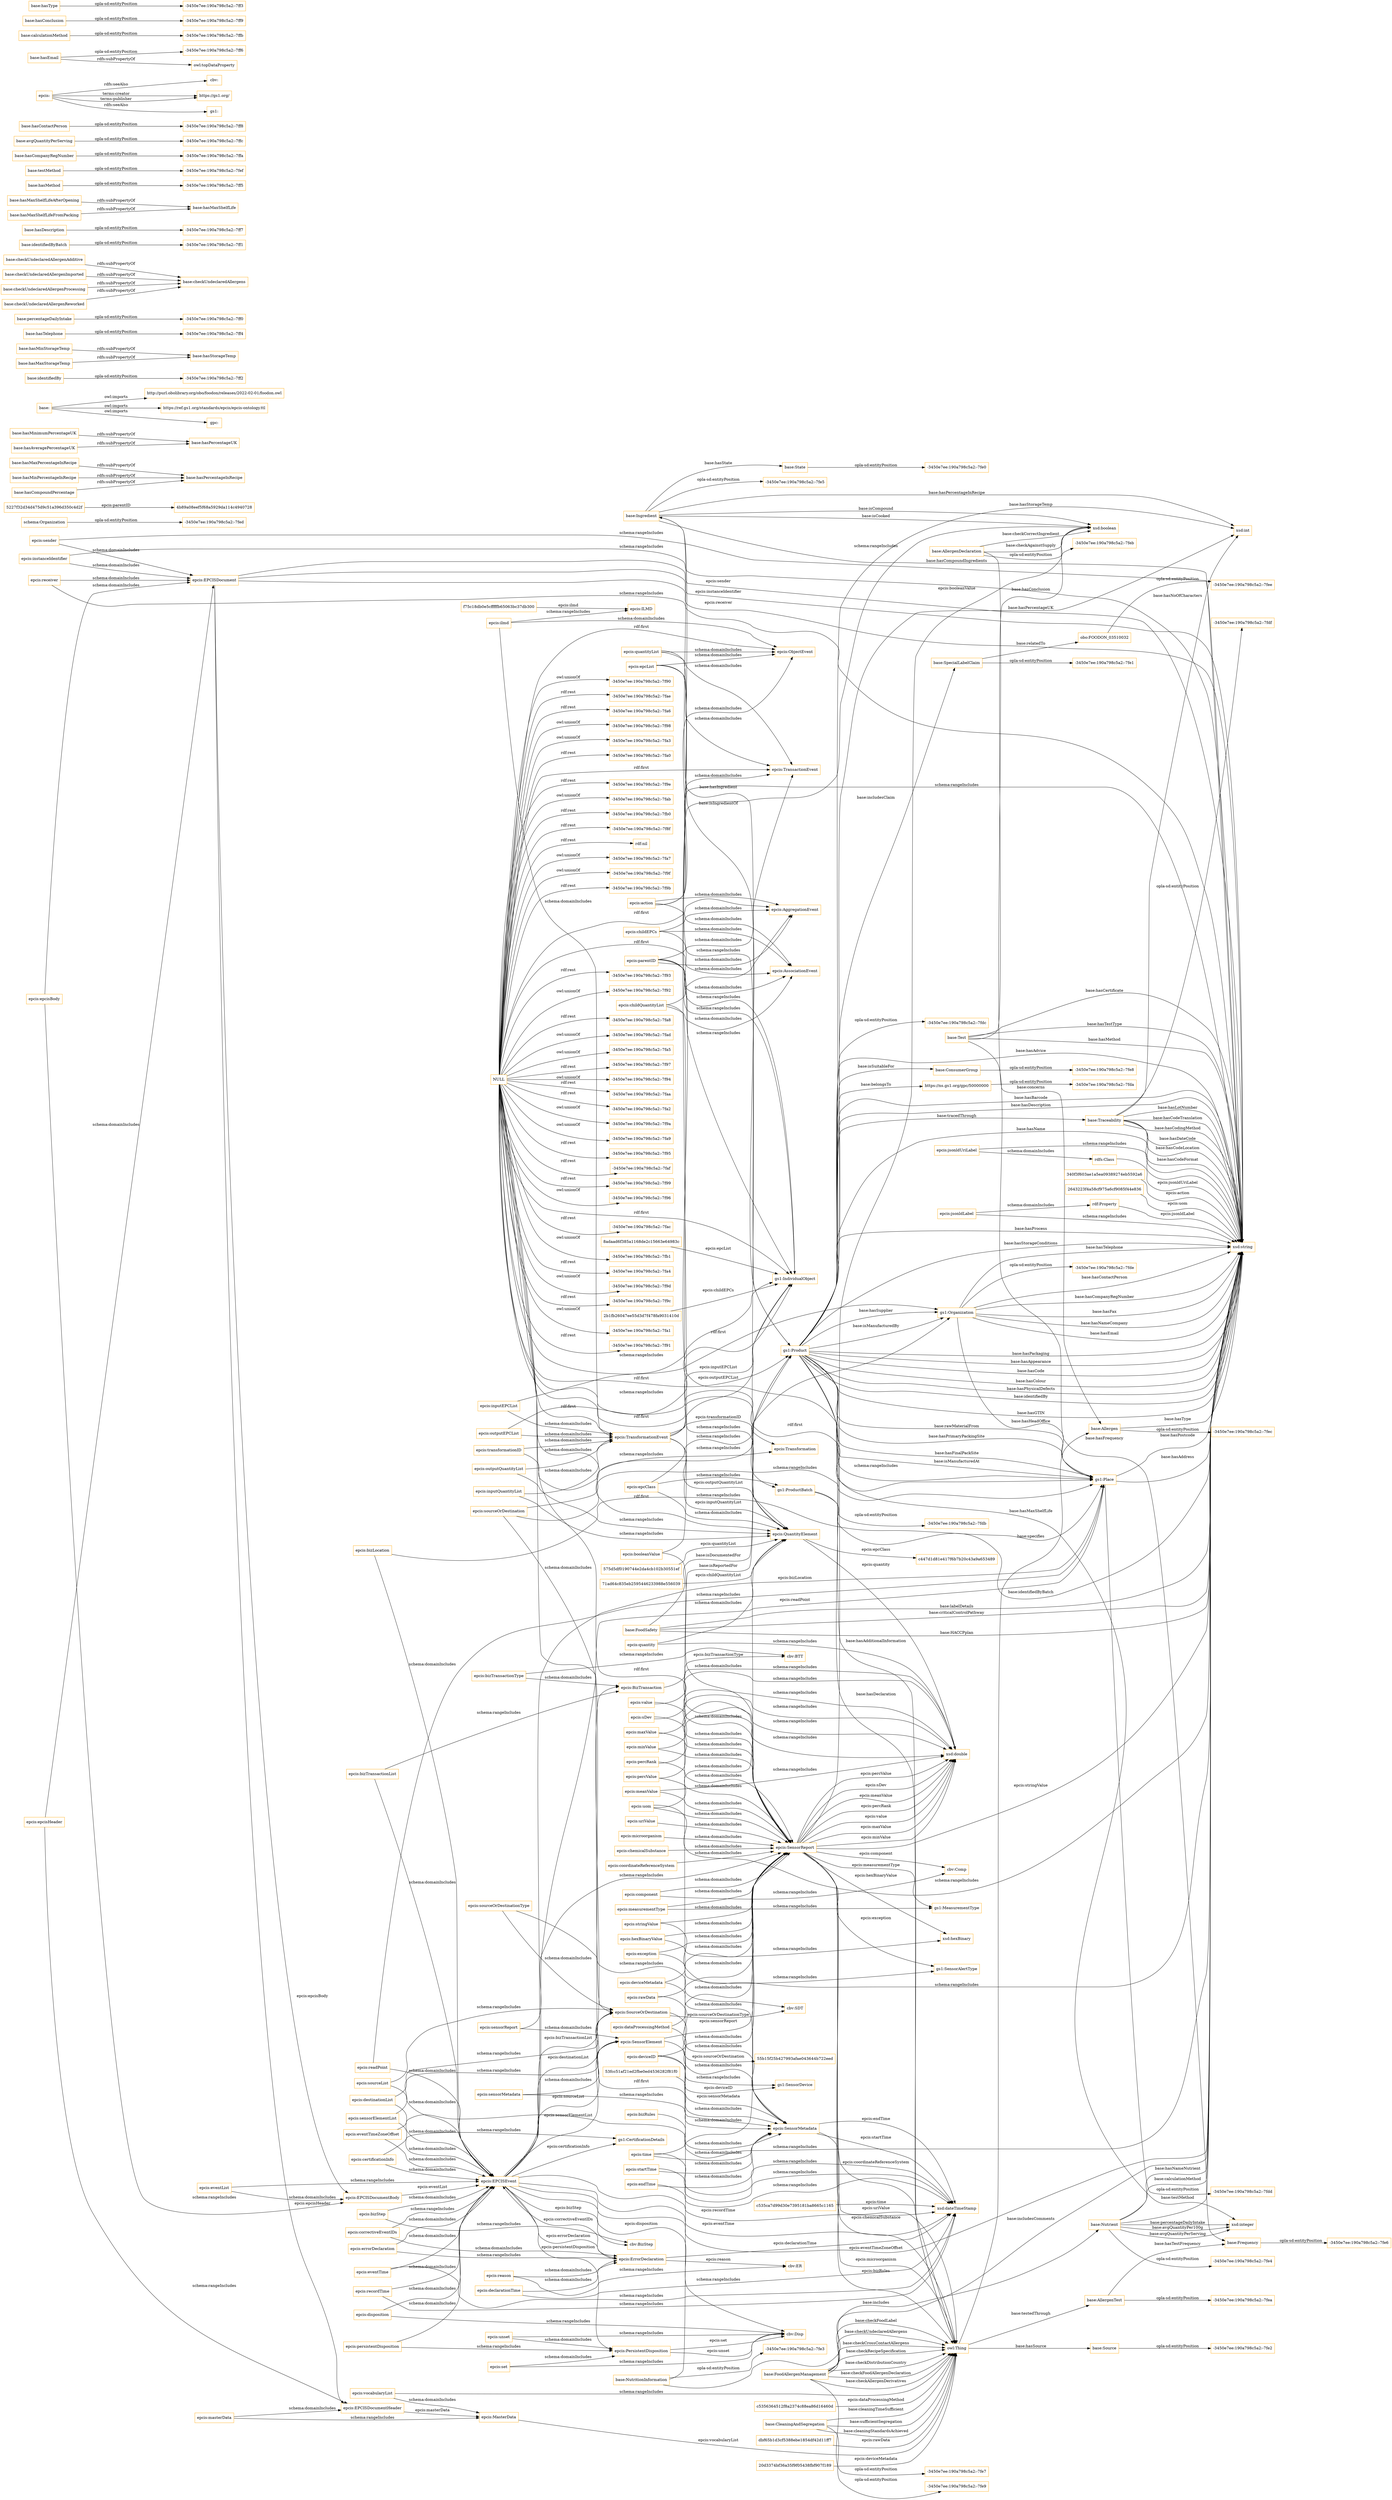digraph ar2dtool_diagram { 
rankdir=LR;
size="1501"
node [shape = rectangle, color="orange"]; "base:Test" "base:Ingredient" "base:Frequency" "base:SpecialLabelClaim" "gs1:Product" "gs1:ProductBatch" "base:Traceability" "base:Allergen" "schema:Organization" "base:NutritionInformation" "base:CleaningAndSegregation" "gs1:Place" "base:State" "base:Nutrient" "base:AllergenDeclaration" "base:Source" "base:FoodSafety" "base:FoodAllergenManagement" "base:ConsumerGroup" "gs1:Organization" "base:AllergenTest" "epcis:QuantityElement" "epcis:AggregationEvent" "8adaad6f385a1168de2c15663e64983c" "epcis:BizTransaction" "f75c18db0e5cfffffb65063bc37db300" "20d3374bf36a35f9f05438fbf907f189" "epcis:SourceOrDestination" "epcis:ErrorDeclaration" "dbf65b1d3cf5388ebe1854df42d11ff7" "epcis:MasterData" "53fcc51af21ed2fbe0ed4536282f81f0" "epcis:ILMD" "epcis:TransformationEvent" "epcis:EPCISDocumentHeader" "epcis:EPCISEvent" "epcis:AssociationEvent" "epcis:TransactionEvent" "epcis:SensorElement" "epcis:ObjectEvent" "c535ca7d99d30e7395181ba8665c1165" "71ad64c835eb2595446233988e556039" "340f3f603ae1a5ea09389274eb5592a6" "epcis:SensorReport" "2643223f4a58cf975a6cf9085f44e836" "55b15f25b427993afae043644b722eed" "c447d1d81e417f6b7b20c43a9a653489" "575d5df0190744e2da4cb102b30551ef" "epcis:Transformation" "4b89a08eef5f68a5929da114c4940728" "5227f32d34d475d9c51a396d350c4d2f" "c5356364512f8a2374c88ea86d16460d" "2b1fb26047ee55d3d7f478fa9031410d" "epcis:EPCISDocument" "epcis:PersistentDisposition" "epcis:SensorMetadata" "epcis:EPCISDocumentBody" ; /*classes style*/
	"epcis:uom" -> "xsd:string" [ label = "schema:rangeIncludes" ];
	"epcis:uom" -> "epcis:QuantityElement" [ label = "schema:domainIncludes" ];
	"epcis:uom" -> "epcis:SensorReport" [ label = "schema:domainIncludes" ];
	"epcis:unset" -> "cbv:Disp" [ label = "schema:rangeIncludes" ];
	"epcis:unset" -> "epcis:PersistentDisposition" [ label = "schema:domainIncludes" ];
	"epcis:sensorMetadata" -> "epcis:SensorMetadata" [ label = "schema:rangeIncludes" ];
	"epcis:sensorMetadata" -> "epcis:SensorElement" [ label = "schema:domainIncludes" ];
	"epcis:epcList" -> "epcis:TransactionEvent" [ label = "schema:domainIncludes" ];
	"epcis:epcList" -> "epcis:ObjectEvent" [ label = "schema:domainIncludes" ];
	"epcis:epcList" -> "gs1:IndividualObject" [ label = "schema:rangeIncludes" ];
	"epcis:sourceOrDestination" -> "gs1:Place" [ label = "schema:rangeIncludes" ];
	"epcis:sourceOrDestination" -> "epcis:SourceOrDestination" [ label = "schema:domainIncludes" ];
	"epcis:sourceOrDestination" -> "gs1:Organization" [ label = "schema:rangeIncludes" ];
	"epcis:eventTime" -> "xsd:dateTimeStamp" [ label = "schema:rangeIncludes" ];
	"epcis:eventTime" -> "epcis:EPCISEvent" [ label = "schema:domainIncludes" ];
	"epcis:quantityList" -> "epcis:ObjectEvent" [ label = "schema:domainIncludes" ];
	"epcis:quantityList" -> "epcis:TransactionEvent" [ label = "schema:domainIncludes" ];
	"epcis:quantityList" -> "epcis:QuantityElement" [ label = "schema:rangeIncludes" ];
	"epcis:receiver" -> "epcis:EPCISDocument" [ label = "schema:domainIncludes" ];
	"epcis:receiver" -> "xsd:string" [ label = "schema:rangeIncludes" ];
	"base:Nutrient" -> "-3450e7ee:190a798c5a2:-7fe4" [ label = "opla-sd:entityPosition" ];
	"epcis:bizTransactionType" -> "epcis:BizTransaction" [ label = "schema:domainIncludes" ];
	"epcis:bizTransactionType" -> "cbv:BTT" [ label = "schema:rangeIncludes" ];
	"epcis:masterData" -> "epcis:EPCISDocumentHeader" [ label = "schema:domainIncludes" ];
	"epcis:masterData" -> "epcis:MasterData" [ label = "schema:rangeIncludes" ];
	"base:hasMaxPercentageInRecipe" -> "base:hasPercentageInRecipe" [ label = "rdfs:subPropertyOf" ];
	"base:hasMinimumPercentageUK" -> "base:hasPercentageUK" [ label = "rdfs:subPropertyOf" ];
	"base:" -> "http://purl.obolibrary.org/obo/foodon/releases/2022-02-01/foodon.owl" [ label = "owl:imports" ];
	"base:" -> "https://ref.gs1.org/standards/epcis/epcis-ontology.ttl" [ label = "owl:imports" ];
	"base:" -> "gpc:" [ label = "owl:imports" ];
	"epcis:booleanValue" -> "epcis:SensorReport" [ label = "schema:domainIncludes" ];
	"epcis:booleanValue" -> "xsd:boolean" [ label = "schema:rangeIncludes" ];
	"base:identifiedBy" -> "-3450e7ee:190a798c5a2:-7ff2" [ label = "opla-sd:entityPosition" ];
	"epcis:quantity" -> "xsd:double" [ label = "schema:rangeIncludes" ];
	"epcis:quantity" -> "epcis:QuantityElement" [ label = "schema:domainIncludes" ];
	"base:hasMinStorageTemp" -> "base:hasStorageTemp" [ label = "rdfs:subPropertyOf" ];
	"base:hasMinPercentageInRecipe" -> "base:hasPercentageInRecipe" [ label = "rdfs:subPropertyOf" ];
	"base:Ingredient" -> "-3450e7ee:190a798c5a2:-7fe5" [ label = "opla-sd:entityPosition" ];
	"epcis:startTime" -> "epcis:SensorMetadata" [ label = "schema:domainIncludes" ];
	"epcis:startTime" -> "xsd:dateTimeStamp" [ label = "schema:rangeIncludes" ];
	"epcis:hexBinaryValue" -> "xsd:hexBinary" [ label = "schema:rangeIncludes" ];
	"epcis:hexBinaryValue" -> "epcis:SensorReport" [ label = "schema:domainIncludes" ];
	"epcis:certificationInfo" -> "gs1:CertificationDetails" [ label = "schema:rangeIncludes" ];
	"epcis:certificationInfo" -> "epcis:EPCISEvent" [ label = "schema:domainIncludes" ];
	"base:FoodAllergenManagement" -> "-3450e7ee:190a798c5a2:-7fe7" [ label = "opla-sd:entityPosition" ];
	"epcis:sourceList" -> "epcis:SourceOrDestination" [ label = "schema:rangeIncludes" ];
	"epcis:sourceList" -> "epcis:EPCISEvent" [ label = "schema:domainIncludes" ];
	"epcis:reason" -> "epcis:ErrorDeclaration" [ label = "schema:domainIncludes" ];
	"epcis:reason" -> "cbv:ER" [ label = "schema:rangeIncludes" ];
	"schema:Organization" -> "-3450e7ee:190a798c5a2:-7fed" [ label = "opla-sd:entityPosition" ];
	"base:hasTelephone" -> "-3450e7ee:190a798c5a2:-7ff4" [ label = "opla-sd:entityPosition" ];
	"base:percentageDailyIntake" -> "-3450e7ee:190a798c5a2:-7ff0" [ label = "opla-sd:entityPosition" ];
	"epcis:parentID" -> "epcis:TransactionEvent" [ label = "schema:domainIncludes" ];
	"epcis:parentID" -> "epcis:AssociationEvent" [ label = "schema:domainIncludes" ];
	"epcis:parentID" -> "gs1:IndividualObject" [ label = "schema:rangeIncludes" ];
	"epcis:parentID" -> "gs1:Place" [ label = "schema:rangeIncludes" ];
	"epcis:parentID" -> "epcis:AggregationEvent" [ label = "schema:domainIncludes" ];
	"epcis:uriValue" -> "epcis:SensorReport" [ label = "schema:domainIncludes" ];
	"epcis:recordTime" -> "epcis:EPCISEvent" [ label = "schema:domainIncludes" ];
	"epcis:recordTime" -> "xsd:dateTimeStamp" [ label = "schema:rangeIncludes" ];
	"epcis:deviceID" -> "gs1:SensorDevice" [ label = "schema:rangeIncludes" ];
	"epcis:deviceID" -> "epcis:SensorMetadata" [ label = "schema:domainIncludes" ];
	"epcis:deviceID" -> "epcis:SensorReport" [ label = "schema:domainIncludes" ];
	"epcis:ilmd" -> "epcis:ObjectEvent" [ label = "schema:domainIncludes" ];
	"epcis:ilmd" -> "epcis:ILMD" [ label = "schema:rangeIncludes" ];
	"epcis:ilmd" -> "epcis:TransformationEvent" [ label = "schema:domainIncludes" ];
	"base:checkUndeclaredAllergenAdditive" -> "base:checkUndeclaredAllergens" [ label = "rdfs:subPropertyOf" ];
	"epcis:bizRules" -> "epcis:SensorMetadata" [ label = "schema:domainIncludes" ];
	"epcis:meanValue" -> "epcis:SensorReport" [ label = "schema:domainIncludes" ];
	"epcis:meanValue" -> "xsd:double" [ label = "schema:rangeIncludes" ];
	"epcis:microorganism" -> "epcis:SensorReport" [ label = "schema:domainIncludes" ];
	"epcis:value" -> "epcis:SensorReport" [ label = "schema:domainIncludes" ];
	"epcis:value" -> "xsd:double" [ label = "schema:rangeIncludes" ];
	"epcis:sender" -> "xsd:string" [ label = "schema:rangeIncludes" ];
	"epcis:sender" -> "epcis:EPCISDocument" [ label = "schema:domainIncludes" ];
	"https://ns.gs1.org/gpc/50000000" -> "-3450e7ee:190a798c5a2:-7fda" [ label = "opla-sd:entityPosition" ];
	"epcis:endTime" -> "epcis:SensorMetadata" [ label = "schema:domainIncludes" ];
	"epcis:endTime" -> "xsd:dateTimeStamp" [ label = "schema:rangeIncludes" ];
	"epcis:sDev" -> "xsd:double" [ label = "schema:rangeIncludes" ];
	"epcis:sDev" -> "epcis:SensorReport" [ label = "schema:domainIncludes" ];
	"epcis:epcisBody" -> "epcis:EPCISDocument" [ label = "schema:domainIncludes" ];
	"epcis:epcisBody" -> "epcis:EPCISDocumentBody" [ label = "schema:rangeIncludes" ];
	"epcis:instanceIdentifier" -> "epcis:EPCISDocument" [ label = "schema:domainIncludes" ];
	"epcis:instanceIdentifier" -> "xsd:string" [ label = "schema:rangeIncludes" ];
	"gs1:Place" -> "-3450e7ee:190a798c5a2:-7fdd" [ label = "opla-sd:entityPosition" ];
	"epcis:exception" -> "gs1:SensorAlertType" [ label = "schema:rangeIncludes" ];
	"epcis:exception" -> "epcis:SensorReport" [ label = "schema:domainIncludes" ];
	"epcis:maxValue" -> "xsd:double" [ label = "schema:rangeIncludes" ];
	"epcis:maxValue" -> "epcis:SensorReport" [ label = "schema:domainIncludes" ];
	"base:AllergenTest" -> "-3450e7ee:190a798c5a2:-7fea" [ label = "opla-sd:entityPosition" ];
	"gs1:ProductBatch" -> "-3450e7ee:190a798c5a2:-7fdb" [ label = "opla-sd:entityPosition" ];
	"epcis:action" -> "xsd:string" [ label = "schema:rangeIncludes" ];
	"epcis:action" -> "epcis:AggregationEvent" [ label = "schema:domainIncludes" ];
	"epcis:action" -> "epcis:AssociationEvent" [ label = "schema:domainIncludes" ];
	"epcis:action" -> "epcis:ObjectEvent" [ label = "schema:domainIncludes" ];
	"epcis:action" -> "epcis:TransactionEvent" [ label = "schema:domainIncludes" ];
	"base:AllergenDeclaration" -> "-3450e7ee:190a798c5a2:-7feb" [ label = "opla-sd:entityPosition" ];
	"epcis:rawData" -> "epcis:SensorReport" [ label = "schema:domainIncludes" ];
	"epcis:rawData" -> "epcis:SensorMetadata" [ label = "schema:domainIncludes" ];
	"epcis:epcClass" -> "epcis:QuantityElement" [ label = "schema:domainIncludes" ];
	"epcis:epcClass" -> "gs1:Product" [ label = "schema:rangeIncludes" ];
	"epcis:epcClass" -> "gs1:ProductBatch" [ label = "schema:rangeIncludes" ];
	"epcis:eventTimeZoneOffset" -> "xsd:string" [ label = "schema:rangeIncludes" ];
	"epcis:eventTimeZoneOffset" -> "epcis:EPCISEvent" [ label = "schema:domainIncludes" ];
	"base:identifiedByBatch" -> "-3450e7ee:190a798c5a2:-7ff1" [ label = "opla-sd:entityPosition" ];
	"epcis:persistentDisposition" -> "epcis:EPCISEvent" [ label = "schema:domainIncludes" ];
	"epcis:persistentDisposition" -> "epcis:PersistentDisposition" [ label = "schema:rangeIncludes" ];
	"base:hasDescription" -> "-3450e7ee:190a798c5a2:-7ff7" [ label = "opla-sd:entityPosition" ];
	"base:hasMaxShelfLifeAfterOpening" -> "base:hasMaxShelfLife" [ label = "rdfs:subPropertyOf" ];
	"epcis:jsonldLabel" -> "rdf:Property" [ label = "schema:domainIncludes" ];
	"epcis:jsonldLabel" -> "xsd:string" [ label = "schema:rangeIncludes" ];
	"epcis:dataProcessingMethod" -> "epcis:SensorReport" [ label = "schema:domainIncludes" ];
	"epcis:dataProcessingMethod" -> "epcis:SensorMetadata" [ label = "schema:domainIncludes" ];
	"base:hasMaxStorageTemp" -> "base:hasStorageTemp" [ label = "rdfs:subPropertyOf" ];
	"epcis:transformationID" -> "epcis:Transformation" [ label = "schema:rangeIncludes" ];
	"epcis:transformationID" -> "epcis:TransformationEvent" [ label = "schema:domainIncludes" ];
	"epcis:epcisHeader" -> "epcis:EPCISDocumentHeader" [ label = "schema:rangeIncludes" ];
	"epcis:epcisHeader" -> "epcis:EPCISDocument" [ label = "schema:domainIncludes" ];
	"epcis:errorDeclaration" -> "epcis:EPCISEvent" [ label = "schema:domainIncludes" ];
	"epcis:errorDeclaration" -> "epcis:ErrorDeclaration" [ label = "schema:rangeIncludes" ];
	"epcis:inputEPCList" -> "gs1:IndividualObject" [ label = "schema:rangeIncludes" ];
	"epcis:inputEPCList" -> "epcis:TransformationEvent" [ label = "schema:domainIncludes" ];
	"base:hasMethod" -> "-3450e7ee:190a798c5a2:-7ff5" [ label = "opla-sd:entityPosition" ];
	"epcis:component" -> "epcis:SensorReport" [ label = "schema:domainIncludes" ];
	"epcis:component" -> "cbv:Comp" [ label = "schema:rangeIncludes" ];
	"epcis:set" -> "epcis:PersistentDisposition" [ label = "schema:domainIncludes" ];
	"epcis:set" -> "cbv:Disp" [ label = "schema:rangeIncludes" ];
	"epcis:outputQuantityList" -> "epcis:TransformationEvent" [ label = "schema:domainIncludes" ];
	"epcis:outputQuantityList" -> "epcis:QuantityElement" [ label = "schema:rangeIncludes" ];
	"epcis:destinationList" -> "epcis:EPCISEvent" [ label = "schema:domainIncludes" ];
	"epcis:destinationList" -> "epcis:SourceOrDestination" [ label = "schema:rangeIncludes" ];
	"base:hasCompoundPercentage" -> "base:hasPercentageInRecipe" [ label = "rdfs:subPropertyOf" ];
	"epcis:deviceMetadata" -> "epcis:SensorReport" [ label = "schema:domainIncludes" ];
	"epcis:deviceMetadata" -> "epcis:SensorMetadata" [ label = "schema:domainIncludes" ];
	"gs1:Organization" -> "-3450e7ee:190a798c5a2:-7fde" [ label = "opla-sd:entityPosition" ];
	"epcis:chemicalSubstance" -> "epcis:SensorReport" [ label = "schema:domainIncludes" ];
	"epcis:sourceOrDestinationType" -> "epcis:SourceOrDestination" [ label = "schema:domainIncludes" ];
	"epcis:sourceOrDestinationType" -> "cbv:SDT" [ label = "schema:rangeIncludes" ];
	"epcis:measurementType" -> "gs1:MeasurementType" [ label = "schema:rangeIncludes" ];
	"epcis:measurementType" -> "epcis:SensorReport" [ label = "schema:domainIncludes" ];
	"epcis:bizLocation" -> "epcis:EPCISEvent" [ label = "schema:domainIncludes" ];
	"epcis:bizLocation" -> "gs1:Place" [ label = "schema:rangeIncludes" ];
	"epcis:outputEPCList" -> "epcis:TransformationEvent" [ label = "schema:domainIncludes" ];
	"epcis:outputEPCList" -> "gs1:IndividualObject" [ label = "schema:rangeIncludes" ];
	"epcis:stringValue" -> "epcis:SensorReport" [ label = "schema:domainIncludes" ];
	"epcis:stringValue" -> "xsd:string" [ label = "schema:rangeIncludes" ];
	"epcis:jsonldUriLabel" -> "xsd:string" [ label = "schema:rangeIncludes" ];
	"epcis:jsonldUriLabel" -> "rdfs:Class" [ label = "schema:domainIncludes" ];
	"base:ConsumerGroup" -> "-3450e7ee:190a798c5a2:-7fe8" [ label = "opla-sd:entityPosition" ];
	"epcis:bizTransactionList" -> "epcis:BizTransaction" [ label = "schema:rangeIncludes" ];
	"epcis:bizTransactionList" -> "epcis:EPCISEvent" [ label = "schema:domainIncludes" ];
	"base:CleaningAndSegregation" -> "-3450e7ee:190a798c5a2:-7fe9" [ label = "opla-sd:entityPosition" ];
	"base:Traceability" -> "-3450e7ee:190a798c5a2:-7fdf" [ label = "opla-sd:entityPosition" ];
	"base:Allergen" -> "-3450e7ee:190a798c5a2:-7fec" [ label = "opla-sd:entityPosition" ];
	"base:Source" -> "-3450e7ee:190a798c5a2:-7fe2" [ label = "opla-sd:entityPosition" ];
	"base:checkUndeclaredAllergenImported" -> "base:checkUndeclaredAllergens" [ label = "rdfs:subPropertyOf" ];
	"epcis:minValue" -> "epcis:SensorReport" [ label = "schema:domainIncludes" ];
	"epcis:minValue" -> "xsd:double" [ label = "schema:rangeIncludes" ];
	"epcis:disposition" -> "cbv:Disp" [ label = "schema:rangeIncludes" ];
	"epcis:disposition" -> "epcis:EPCISEvent" [ label = "schema:domainIncludes" ];
	"base:testMethod" -> "-3450e7ee:190a798c5a2:-7fef" [ label = "opla-sd:entityPosition" ];
	"epcis:sensorElementList" -> "epcis:SensorElement" [ label = "schema:rangeIncludes" ];
	"epcis:sensorElementList" -> "epcis:EPCISEvent" [ label = "schema:domainIncludes" ];
	"base:hasCompanyRegNumber" -> "-3450e7ee:190a798c5a2:-7ffa" [ label = "opla-sd:entityPosition" ];
	"epcis:time" -> "xsd:dateTimeStamp" [ label = "schema:rangeIncludes" ];
	"epcis:time" -> "epcis:SensorReport" [ label = "schema:domainIncludes" ];
	"epcis:time" -> "epcis:SensorMetadata" [ label = "schema:domainIncludes" ];
	"base:avgQuantityPerServing" -> "-3450e7ee:190a798c5a2:-7ffc" [ label = "opla-sd:entityPosition" ];
	"base:State" -> "-3450e7ee:190a798c5a2:-7fe0" [ label = "opla-sd:entityPosition" ];
	"base:SpecialLabelClaim" -> "-3450e7ee:190a798c5a2:-7fe1" [ label = "opla-sd:entityPosition" ];
	"base:checkUndeclaredAllergenProcessing" -> "base:checkUndeclaredAllergens" [ label = "rdfs:subPropertyOf" ];
	"base:hasContactPerson" -> "-3450e7ee:190a798c5a2:-7ff8" [ label = "opla-sd:entityPosition" ];
	"epcis:inputQuantityList" -> "epcis:QuantityElement" [ label = "schema:rangeIncludes" ];
	"epcis:inputQuantityList" -> "epcis:TransformationEvent" [ label = "schema:domainIncludes" ];
	"NULL" -> "-3450e7ee:190a798c5a2:-7fac" [ label = "rdf:rest" ];
	"NULL" -> "-3450e7ee:190a798c5a2:-7fb1" [ label = "owl:unionOf" ];
	"NULL" -> "gs1:IndividualObject" [ label = "rdf:first" ];
	"NULL" -> "-3450e7ee:190a798c5a2:-7fa4" [ label = "rdf:rest" ];
	"NULL" -> "-3450e7ee:190a798c5a2:-7f9d" [ label = "owl:unionOf" ];
	"NULL" -> "gs1:Organization" [ label = "rdf:first" ];
	"NULL" -> "epcis:TransformationEvent" [ label = "rdf:first" ];
	"NULL" -> "epcis:QuantityElement" [ label = "rdf:first" ];
	"NULL" -> "-3450e7ee:190a798c5a2:-7f9c" [ label = "rdf:rest" ];
	"NULL" -> "-3450e7ee:190a798c5a2:-7fa1" [ label = "owl:unionOf" ];
	"NULL" -> "-3450e7ee:190a798c5a2:-7f91" [ label = "rdf:rest" ];
	"NULL" -> "-3450e7ee:190a798c5a2:-7f90" [ label = "owl:unionOf" ];
	"NULL" -> "-3450e7ee:190a798c5a2:-7fae" [ label = "rdf:rest" ];
	"NULL" -> "-3450e7ee:190a798c5a2:-7fa6" [ label = "rdf:rest" ];
	"NULL" -> "-3450e7ee:190a798c5a2:-7f98" [ label = "owl:unionOf" ];
	"NULL" -> "-3450e7ee:190a798c5a2:-7fa3" [ label = "owl:unionOf" ];
	"NULL" -> "-3450e7ee:190a798c5a2:-7fa0" [ label = "rdf:rest" ];
	"NULL" -> "epcis:ObjectEvent" [ label = "rdf:first" ];
	"NULL" -> "epcis:SensorReport" [ label = "rdf:first" ];
	"NULL" -> "-3450e7ee:190a798c5a2:-7f9e" [ label = "rdf:rest" ];
	"NULL" -> "-3450e7ee:190a798c5a2:-7fab" [ label = "owl:unionOf" ];
	"NULL" -> "-3450e7ee:190a798c5a2:-7fb0" [ label = "rdf:rest" ];
	"NULL" -> "-3450e7ee:190a798c5a2:-7f8f" [ label = "rdf:rest" ];
	"NULL" -> "rdf:nil" [ label = "rdf:rest" ];
	"NULL" -> "gs1:Place" [ label = "rdf:first" ];
	"NULL" -> "-3450e7ee:190a798c5a2:-7fa7" [ label = "owl:unionOf" ];
	"NULL" -> "-3450e7ee:190a798c5a2:-7f9f" [ label = "owl:unionOf" ];
	"NULL" -> "-3450e7ee:190a798c5a2:-7f9b" [ label = "rdf:rest" ];
	"NULL" -> "-3450e7ee:190a798c5a2:-7f93" [ label = "rdf:rest" ];
	"NULL" -> "-3450e7ee:190a798c5a2:-7f92" [ label = "owl:unionOf" ];
	"NULL" -> "-3450e7ee:190a798c5a2:-7fa8" [ label = "rdf:rest" ];
	"NULL" -> "-3450e7ee:190a798c5a2:-7fad" [ label = "owl:unionOf" ];
	"NULL" -> "epcis:TransactionEvent" [ label = "rdf:first" ];
	"NULL" -> "-3450e7ee:190a798c5a2:-7fa5" [ label = "owl:unionOf" ];
	"NULL" -> "-3450e7ee:190a798c5a2:-7f97" [ label = "rdf:rest" ];
	"NULL" -> "-3450e7ee:190a798c5a2:-7f94" [ label = "owl:unionOf" ];
	"NULL" -> "gs1:Product" [ label = "rdf:first" ];
	"NULL" -> "-3450e7ee:190a798c5a2:-7faa" [ label = "rdf:rest" ];
	"NULL" -> "-3450e7ee:190a798c5a2:-7fa2" [ label = "rdf:rest" ];
	"NULL" -> "epcis:SensorMetadata" [ label = "rdf:first" ];
	"NULL" -> "gs1:ProductBatch" [ label = "rdf:first" ];
	"NULL" -> "epcis:AggregationEvent" [ label = "rdf:first" ];
	"NULL" -> "-3450e7ee:190a798c5a2:-7f9a" [ label = "owl:unionOf" ];
	"NULL" -> "-3450e7ee:190a798c5a2:-7fa9" [ label = "owl:unionOf" ];
	"NULL" -> "-3450e7ee:190a798c5a2:-7f95" [ label = "rdf:rest" ];
	"NULL" -> "epcis:AssociationEvent" [ label = "rdf:first" ];
	"NULL" -> "-3450e7ee:190a798c5a2:-7faf" [ label = "rdf:rest" ];
	"NULL" -> "-3450e7ee:190a798c5a2:-7f99" [ label = "rdf:rest" ];
	"NULL" -> "-3450e7ee:190a798c5a2:-7f96" [ label = "owl:unionOf" ];
	"epcis:" -> "cbv:" [ label = "rdfs:seeAlso" ];
	"epcis:" -> "https://gs1.org/" [ label = "terms:creator" ];
	"epcis:" -> "gs1:" [ label = "rdfs:seeAlso" ];
	"epcis:" -> "https://gs1.org/" [ label = "terms:publisher" ];
	"epcis:correctiveEventIDs" -> "epcis:ErrorDeclaration" [ label = "schema:domainIncludes" ];
	"epcis:correctiveEventIDs" -> "epcis:EPCISEvent" [ label = "schema:rangeIncludes" ];
	"epcis:readPoint" -> "gs1:Place" [ label = "schema:rangeIncludes" ];
	"epcis:readPoint" -> "epcis:EPCISEvent" [ label = "schema:domainIncludes" ];
	"obo:FOODON_03510032" -> "-3450e7ee:190a798c5a2:-7fee" [ label = "opla-sd:entityPosition" ];
	"base:hasAveragePercentageUK" -> "base:hasPercentageUK" [ label = "rdfs:subPropertyOf" ];
	"gs1:Product" -> "-3450e7ee:190a798c5a2:-7fdc" [ label = "opla-sd:entityPosition" ];
	"base:Frequency" -> "-3450e7ee:190a798c5a2:-7fe6" [ label = "opla-sd:entityPosition" ];
	"epcis:coordinateReferenceSystem" -> "epcis:SensorReport" [ label = "schema:domainIncludes" ];
	"base:checkUndeclaredAllergenReworked" -> "base:checkUndeclaredAllergens" [ label = "rdfs:subPropertyOf" ];
	"base:hasEmail" -> "-3450e7ee:190a798c5a2:-7ff6" [ label = "opla-sd:entityPosition" ];
	"base:hasEmail" -> "owl:topDataProperty" [ label = "rdfs:subPropertyOf" ];
	"base:calculationMethod" -> "-3450e7ee:190a798c5a2:-7ffb" [ label = "opla-sd:entityPosition" ];
	"base:hasConclusion" -> "-3450e7ee:190a798c5a2:-7ff9" [ label = "opla-sd:entityPosition" ];
	"epcis:percRank" -> "xsd:double" [ label = "schema:rangeIncludes" ];
	"epcis:percRank" -> "epcis:SensorReport" [ label = "schema:domainIncludes" ];
	"epcis:percValue" -> "xsd:double" [ label = "schema:rangeIncludes" ];
	"epcis:percValue" -> "epcis:SensorReport" [ label = "schema:domainIncludes" ];
	"epcis:eventList" -> "epcis:EPCISEvent" [ label = "schema:rangeIncludes" ];
	"epcis:eventList" -> "epcis:EPCISDocumentBody" [ label = "schema:domainIncludes" ];
	"base:NutritionInformation" -> "-3450e7ee:190a798c5a2:-7fe3" [ label = "opla-sd:entityPosition" ];
	"epcis:declarationTime" -> "epcis:ErrorDeclaration" [ label = "schema:domainIncludes" ];
	"epcis:declarationTime" -> "xsd:dateTimeStamp" [ label = "schema:rangeIncludes" ];
	"base:hasType" -> "-3450e7ee:190a798c5a2:-7ff3" [ label = "opla-sd:entityPosition" ];
	"epcis:bizStep" -> "epcis:EPCISEvent" [ label = "schema:domainIncludes" ];
	"epcis:bizStep" -> "cbv:BizStep" [ label = "schema:rangeIncludes" ];
	"epcis:childQuantityList" -> "epcis:AggregationEvent" [ label = "schema:domainIncludes" ];
	"epcis:childQuantityList" -> "epcis:QuantityElement" [ label = "schema:rangeIncludes" ];
	"epcis:childQuantityList" -> "epcis:AssociationEvent" [ label = "schema:domainIncludes" ];
	"epcis:sensorReport" -> "epcis:SensorElement" [ label = "schema:domainIncludes" ];
	"epcis:sensorReport" -> "epcis:SensorReport" [ label = "schema:rangeIncludes" ];
	"epcis:vocabularyList" -> "epcis:MasterData" [ label = "schema:domainIncludes" ];
	"epcis:vocabularyList" -> "owl:Thing" [ label = "schema:rangeIncludes" ];
	"epcis:childEPCs" -> "gs1:IndividualObject" [ label = "schema:rangeIncludes" ];
	"epcis:childEPCs" -> "epcis:AggregationEvent" [ label = "schema:domainIncludes" ];
	"epcis:childEPCs" -> "epcis:AssociationEvent" [ label = "schema:domainIncludes" ];
	"base:hasMaxShelfLifeFromPacking" -> "base:hasMaxShelfLife" [ label = "rdfs:subPropertyOf" ];
	"5227f32d34d475d9c51a396d350c4d2f" -> "4b89a08eef5f68a5929da114c4940728" [ label = "epcis:parentID" ];
	"base:Nutrient" -> "xsd:integer" [ label = "base:avgQuantityPer100g" ];
	"gs1:Product" -> "base:ConsumerGroup" [ label = "base:isSuitableFor" ];
	"epcis:SensorReport" -> "xsd:double" [ label = "epcis:percValue" ];
	"gs1:Product" -> "xsd:string" [ label = "base:hasName" ];
	"owl:Thing" -> "base:AllergenTest" [ label = "base:testedThrough" ];
	"base:FoodAllergenManagement" -> "owl:Thing" [ label = "base:checkRecipeSpecification" ];
	"epcis:TransformationEvent" -> "gs1:IndividualObject" [ label = "epcis:outputEPCList" ];
	"epcis:SensorReport" -> "gs1:SensorAlertType" [ label = "epcis:exception" ];
	"gs1:Product" -> "gs1:Place" [ label = "base:isManufacturedAt" ];
	"epcis:EPCISDocument" -> "epcis:EPCISDocumentHeader" [ label = "epcis:epcisHeader" ];
	"epcis:EPCISEvent" -> "xsd:dateTimeStamp" [ label = "epcis:recordTime" ];
	"epcis:TransformationEvent" -> "epcis:Transformation" [ label = "epcis:transformationID" ];
	"rdf:Property" -> "xsd:string" [ label = "epcis:jsonldLabel" ];
	"base:NutritionInformation" -> "gs1:Product" [ label = "base:isReportedFor" ];
	"epcis:PersistentDisposition" -> "cbv:Disp" [ label = "epcis:unset" ];
	"base:CleaningAndSegregation" -> "owl:Thing" [ label = "base:cleaningStandardsAchieved" ];
	"gs1:Product" -> "base:Traceability" [ label = "base:tracedThrough" ];
	"base:Traceability" -> "xsd:string" [ label = "base:hasCodeLocation" ];
	"epcis:SensorReport" -> "xsd:string" [ label = "epcis:stringValue" ];
	"epcis:SensorReport" -> "xsd:double" [ label = "epcis:sDev" ];
	"base:CleaningAndSegregation" -> "owl:Thing" [ label = "base:cleaningTimeSufficient" ];
	"gs1:Product" -> "gs1:Organization" [ label = "base:isManufacturedBy" ];
	"gs1:Organization" -> "xsd:string" [ label = "base:hasCompanyRegNumber" ];
	"base:Traceability" -> "xsd:int" [ label = "base:hasNoOfCharacters" ];
	"base:Test" -> "xsd:string" [ label = "base:hasMethod" ];
	"epcis:EPCISEvent" -> "gs1:Place" [ label = "epcis:bizLocation" ];
	"epcis:SensorReport" -> "xsd:double" [ label = "epcis:meanValue" ];
	"base:FoodAllergenManagement" -> "owl:Thing" [ label = "base:checkDistributionCountry" ];
	"epcis:EPCISEvent" -> "epcis:SourceOrDestination" [ label = "epcis:destinationList" ];
	"epcis:SensorReport" -> "owl:Thing" [ label = "epcis:coordinateReferenceSystem" ];
	"base:FoodSafety" -> "xsd:string" [ label = "base:labelDetails" ];
	"epcis:QuantityElement" -> "xsd:double" [ label = "epcis:quantity" ];
	"epcis:PersistentDisposition" -> "cbv:Disp" [ label = "epcis:set" ];
	"base:Nutrient" -> "xsd:string" [ label = "base:calculationMethod" ];
	"gs1:Organization" -> "xsd:string" [ label = "base:hasFax" ];
	"base:Test" -> "xsd:string" [ label = "base:hasCertificate" ];
	"epcis:EPCISDocument" -> "xsd:string" [ label = "epcis:instanceIdentifier" ];
	"epcis:EPCISEvent" -> "gs1:Place" [ label = "epcis:readPoint" ];
	"epcis:SensorElement" -> "epcis:SensorMetadata" [ label = "epcis:sensorMetadata" ];
	"epcis:EPCISEvent" -> "xsd:string" [ label = "epcis:eventTimeZoneOffset" ];
	"epcis:SensorElement" -> "epcis:SensorReport" [ label = "epcis:sensorReport" ];
	"epcis:EPCISDocumentHeader" -> "epcis:MasterData" [ label = "epcis:masterData" ];
	"base:CleaningAndSegregation" -> "owl:Thing" [ label = "base:sufficientSegregation" ];
	"gs1:Product" -> "xsd:string" [ label = "base:hasProcess" ];
	"base:AllergenDeclaration" -> "xsd:boolean" [ label = "base:checkCorrectIngredient" ];
	"base:NutritionInformation" -> "base:Nutrient" [ label = "base:includes" ];
	"epcis:EPCISDocument" -> "epcis:EPCISDocumentBody" [ label = "epcis:epcisBody" ];
	"base:Ingredient" -> "xsd:string" [ label = "base:hasCompoundIngredients" ];
	"epcis:SensorMetadata" -> "xsd:dateTimeStamp" [ label = "epcis:startTime" ];
	"rdfs:Class" -> "xsd:string" [ label = "epcis:jsonldUriLabel" ];
	"epcis:MasterData" -> "owl:Thing" [ label = "epcis:vocabularyList" ];
	"gs1:Product" -> "gs1:Place" [ label = "base:rawMaterialFrom" ];
	"gs1:Product" -> "xsd:string" [ label = "base:hasStorageConditions" ];
	"gs1:Product" -> "xsd:integer" [ label = "base:hasMaxShelfLife" ];
	"epcis:BizTransaction" -> "cbv:BTT" [ label = "epcis:bizTransactionType" ];
	"base:Traceability" -> "xsd:string" [ label = "base:hasCodeFormat" ];
	"base:Nutrient" -> "xsd:integer" [ label = "base:avgQuantityPerServing" ];
	"gs1:Product" -> "xsd:int" [ label = "base:hasStorageTemp" ];
	"epcis:EPCISEvent" -> "xsd:dateTimeStamp" [ label = "epcis:eventTime" ];
	"epcis:QuantityElement" -> "c447d1d81e417f6b7b20c43a9a653489" [ label = "epcis:epcClass" ];
	"base:AllergenDeclaration" -> "base:Allergen" [ label = "base:concerns" ];
	"epcis:EPCISEvent" -> "cbv:Disp" [ label = "epcis:disposition" ];
	"epcis:EPCISDocument" -> "xsd:string" [ label = "epcis:receiver" ];
	"gs1:Product" -> "xsd:string" [ label = "base:hasPackaging" ];
	"base:Allergen" -> "xsd:string" [ label = "base:hasType" ];
	"base:AllergenTest" -> "base:Frequency" [ label = "base:hasTestFrequency" ];
	"base:FoodAllergenManagement" -> "owl:Thing" [ label = "base:checkFoodAllergenDeclaration" ];
	"base:FoodAllergenManagement" -> "owl:Thing" [ label = "base:checkAllergenDerivatives" ];
	"base:Ingredient" -> "gs1:Product" [ label = "base:IsIngredientOf" ];
	"epcis:SensorReport" -> "xsd:double" [ label = "epcis:percRank" ];
	"f75c18db0e5cfffffb65063bc37db300" -> "epcis:ILMD" [ label = "epcis:ilmd" ];
	"owl:Thing" -> "base:Allergen" [ label = "base:specifies" ];
	"epcis:SourceOrDestination" -> "55b15f25b427993afae043644b722eed" [ label = "epcis:sourceOrDestination" ];
	"epcis:SensorReport" -> "owl:Thing" [ label = "epcis:chemicalSubstance" ];
	"base:Ingredient" -> "xsd:boolean" [ label = "base:isCompound" ];
	"epcis:SensorReport" -> "xsd:hexBinary" [ label = "epcis:hexBinaryValue" ];
	"base:Nutrient" -> "xsd:integer" [ label = "base:percentageDailyIntake" ];
	"gs1:Product" -> "xsd:string" [ label = "base:hasAppearance" ];
	"gs1:Organization" -> "xsd:string" [ label = "base:hasNameCompany" ];
	"gs1:Organization" -> "xsd:string" [ label = "base:hasEmail" ];
	"gs1:Organization" -> "xsd:string" [ label = "base:hasTelephone" ];
	"base:Ingredient" -> "xsd:int" [ label = "base:hasPercentageInRecipe" ];
	"epcis:SensorReport" -> "xsd:boolean" [ label = "epcis:booleanValue" ];
	"epcis:TransformationEvent" -> "epcis:QuantityElement" [ label = "epcis:inputQuantityList" ];
	"base:FoodSafety" -> "xsd:string" [ label = "base:criticalControlPathway" ];
	"epcis:EPCISDocumentBody" -> "epcis:EPCISEvent" [ label = "epcis:eventList" ];
	"base:Ingredient" -> "xsd:boolean" [ label = "base:isCooked" ];
	"base:Test" -> "xsd:boolean" [ label = "base:hasConclusion" ];
	"gs1:Product" -> "owl:Thing" [ label = "base:hasDeclaration" ];
	"gs1:Product" -> "gs1:Place" [ label = "base:hasPrimaryPackingSite" ];
	"gs1:Product" -> "xsd:string" [ label = "base:hasCode" ];
	"epcis:TransformationEvent" -> "epcis:QuantityElement" [ label = "epcis:outputQuantityList" ];
	"53fcc51af21ed2fbe0ed4536282f81f0" -> "gs1:SensorDevice" [ label = "epcis:deviceID" ];
	"20d3374bf36a35f9f05438fbf907f189" -> "owl:Thing" [ label = "epcis:deviceMetadata" ];
	"base:FoodAllergenManagement" -> "owl:Thing" [ label = "base:checkFoodLabel" ];
	"base:Traceability" -> "xsd:string" [ label = "base:hasLotNumber" ];
	"base:Ingredient" -> "base:State" [ label = "base:hasState" ];
	"gs1:Product" -> "owl:Thing" [ label = "base:hasAdditionalInformation" ];
	"340f3f603ae1a5ea09389274eb5592a6" -> "xsd:string" [ label = "epcis:action" ];
	"base:FoodAllergenManagement" -> "xsd:string" [ label = "base:includesComments" ];
	"dbf65b1d3cf5388ebe1854df42d11ff7" -> "owl:Thing" [ label = "epcis:rawData" ];
	"gs1:Product" -> "xsd:string" [ label = "base:hasColour" ];
	"epcis:TransformationEvent" -> "gs1:IndividualObject" [ label = "epcis:inputEPCList" ];
	"owl:Thing" -> "base:Source" [ label = "base:hasSource" ];
	"epcis:SensorReport" -> "xsd:double" [ label = "epcis:value" ];
	"epcis:EPCISEvent" -> "epcis:SourceOrDestination" [ label = "epcis:sourceList" ];
	"epcis:EPCISEvent" -> "cbv:BizStep" [ label = "epcis:bizStep" ];
	"epcis:EPCISEvent" -> "gs1:CertificationDetails" [ label = "epcis:certificationInfo" ];
	"epcis:ErrorDeclaration" -> "epcis:EPCISEvent" [ label = "epcis:correctiveEventIDs" ];
	"epcis:ErrorDeclaration" -> "cbv:ER" [ label = "epcis:reason" ];
	"epcis:SensorReport" -> "owl:Thing" [ label = "epcis:microorganism" ];
	"base:Nutrient" -> "xsd:string" [ label = "base:testMethod" ];
	"base:FoodSafety" -> "gs1:Product" [ label = "base:isDocumentedFor" ];
	"gs1:Organization" -> "xsd:string" [ label = "base:hasContactPerson" ];
	"epcis:SensorReport" -> "owl:Thing" [ label = "epcis:uriValue" ];
	"epcis:SensorReport" -> "cbv:Comp" [ label = "epcis:component" ];
	"gs1:Product" -> "xsd:string" [ label = "base:hasPhysicalDefects" ];
	"base:SpecialLabelClaim" -> "obo:FOODON_03510032" [ label = "base:relatedTo" ];
	"base:Test" -> "base:Frequency" [ label = "base:hasFrequency" ];
	"gs1:Organization" -> "gs1:Place" [ label = "base:hasHeadOffice" ];
	"2b1fb26047ee55d3d7f478fa9031410d" -> "gs1:IndividualObject" [ label = "epcis:childEPCs" ];
	"base:Traceability" -> "xsd:string" [ label = "base:hasCodeTranslation" ];
	"gs1:Place" -> "xsd:string" [ label = "base:hasAddress" ];
	"gs1:Product" -> "xsd:string" [ label = "base:identifiedBy" ];
	"575d5df0190744e2da4cb102b30551ef" -> "epcis:QuantityElement" [ label = "epcis:quantityList" ];
	"gs1:Product" -> "xsd:string" [ label = "base:hasGTIN" ];
	"gs1:Product" -> "gs1:Organization" [ label = "base:hasSupplier" ];
	"gs1:Product" -> "xsd:int" [ label = "base:hasPercentageUK" ];
	"base:FoodSafety" -> "xsd:string" [ label = "base:HACCPplan" ];
	"c5356364512f8a2374c88ea86d16460d" -> "owl:Thing" [ label = "epcis:dataProcessingMethod" ];
	"gs1:Place" -> "xsd:string" [ label = "base:hasPostcode" ];
	"epcis:EPCISEvent" -> "epcis:ErrorDeclaration" [ label = "epcis:errorDeclaration" ];
	"epcis:SourceOrDestination" -> "cbv:SDT" [ label = "epcis:sourceOrDestinationType" ];
	"epcis:SensorReport" -> "gs1:MeasurementType" [ label = "epcis:measurementType" ];
	"gs1:Product" -> "xsd:string" [ label = "base:hasAdvice" ];
	"c535ca7d99d30e7395181ba8665c1165" -> "xsd:dateTimeStamp" [ label = "epcis:time" ];
	"base:AllergenDeclaration" -> "xsd:boolean" [ label = "base:checkAgainstSupply" ];
	"2643223f4a58cf975a6cf9085f44e836" -> "xsd:string" [ label = "epcis:uom" ];
	"epcis:EPCISEvent" -> "epcis:PersistentDisposition" [ label = "epcis:persistentDisposition" ];
	"epcis:ErrorDeclaration" -> "xsd:dateTimeStamp" [ label = "epcis:declarationTime" ];
	"epcis:SensorReport" -> "xsd:double" [ label = "epcis:maxValue" ];
	"gs1:Product" -> "base:SpecialLabelClaim" [ label = "base:includesClaim" ];
	"8adaad6f385a1168de2c15663e64983c" -> "gs1:IndividualObject" [ label = "epcis:epcList" ];
	"base:Traceability" -> "xsd:string" [ label = "base:hasCodingMethod" ];
	"base:Nutrient" -> "xsd:string" [ label = "base:hasNameNutrient" ];
	"gs1:Product" -> "xsd:string" [ label = "base:hasBarcode" ];
	"epcis:EPCISEvent" -> "epcis:SensorElement" [ label = "epcis:sensorElementList" ];
	"base:FoodAllergenManagement" -> "owl:Thing" [ label = "base:checkUndeclaredAllergens" ];
	"epcis:SensorMetadata" -> "xsd:dateTimeStamp" [ label = "epcis:endTime" ];
	"gs1:Product" -> "xsd:string" [ label = "base:hasDescription" ];
	"epcis:EPCISDocument" -> "xsd:string" [ label = "epcis:sender" ];
	"gs1:Product" -> "gs1:Place" [ label = "base:hasFinalPackSite" ];
	"epcis:SensorReport" -> "xsd:double" [ label = "epcis:minValue" ];
	"71ad64c835eb2595446233988e556039" -> "epcis:QuantityElement" [ label = "epcis:childQuantityList" ];
	"gs1:Product" -> "base:Ingredient" [ label = "base:hasIngredient" ];
	"gs1:ProductBatch" -> "xsd:string" [ label = "base:identifiedByBatch" ];
	"base:Traceability" -> "xsd:string" [ label = "base:hasDateCode" ];
	"base:FoodAllergenManagement" -> "owl:Thing" [ label = "base:checkCrossContactAllergens" ];
	"base:Test" -> "xsd:string" [ label = "base:hasTestType" ];
	"epcis:EPCISEvent" -> "epcis:BizTransaction" [ label = "epcis:bizTransactionList" ];
	"epcis:SensorMetadata" -> "owl:Thing" [ label = "epcis:bizRules" ];
	"gs1:Product" -> "https://ns.gs1.org/gpc/50000000" [ label = "base:belongsTo" ];

}
